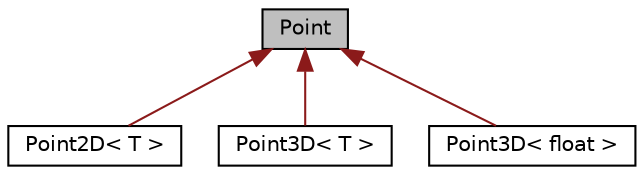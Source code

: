 digraph "Point"
{
  edge [fontname="Helvetica",fontsize="10",labelfontname="Helvetica",labelfontsize="10"];
  node [fontname="Helvetica",fontsize="10",shape=record];
  Node0 [label="Point",height=0.2,width=0.4,color="black", fillcolor="grey75", style="filled", fontcolor="black"];
  Node0 -> Node1 [dir="back",color="firebrick4",fontsize="10",style="solid",fontname="Helvetica"];
  Node1 [label="Point2D\< T \>",height=0.2,width=0.4,color="black", fillcolor="white", style="filled",URL="$classPoint2D.html"];
  Node0 -> Node2 [dir="back",color="firebrick4",fontsize="10",style="solid",fontname="Helvetica"];
  Node2 [label="Point3D\< T \>",height=0.2,width=0.4,color="black", fillcolor="white", style="filled",URL="$classPoint3D.html"];
  Node0 -> Node3 [dir="back",color="firebrick4",fontsize="10",style="solid",fontname="Helvetica"];
  Node3 [label="Point3D\< float \>",height=0.2,width=0.4,color="black", fillcolor="white", style="filled",URL="$classPoint3D.html"];
}
